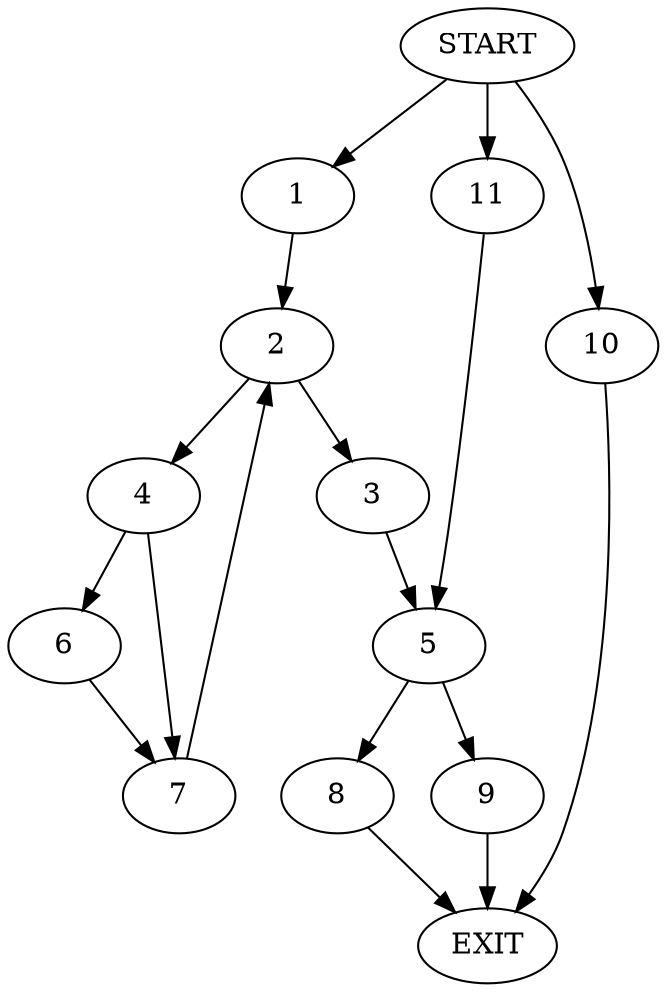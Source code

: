 digraph {
0 [label="START"]
12 [label="EXIT"]
0 -> 1
1 -> 2
2 -> 3
2 -> 4
3 -> 5
4 -> 6
4 -> 7
6 -> 7
7 -> 2
5 -> 8
5 -> 9
8 -> 12
0 -> 10
10 -> 12
0 -> 11
11 -> 5
9 -> 12
}
